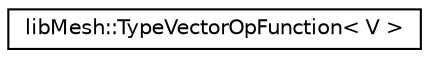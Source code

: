 digraph "类继承关系图"
{
 // INTERACTIVE_SVG=YES
  edge [fontname="Helvetica",fontsize="10",labelfontname="Helvetica",labelfontsize="10"];
  node [fontname="Helvetica",fontsize="10",shape=record];
  rankdir="LR";
  Node1 [label="libMesh::TypeVectorOpFunction\< V \>",height=0.2,width=0.4,color="black", fillcolor="white", style="filled",URL="$classlibMesh_1_1TypeVectorOpFunction.html"];
}
